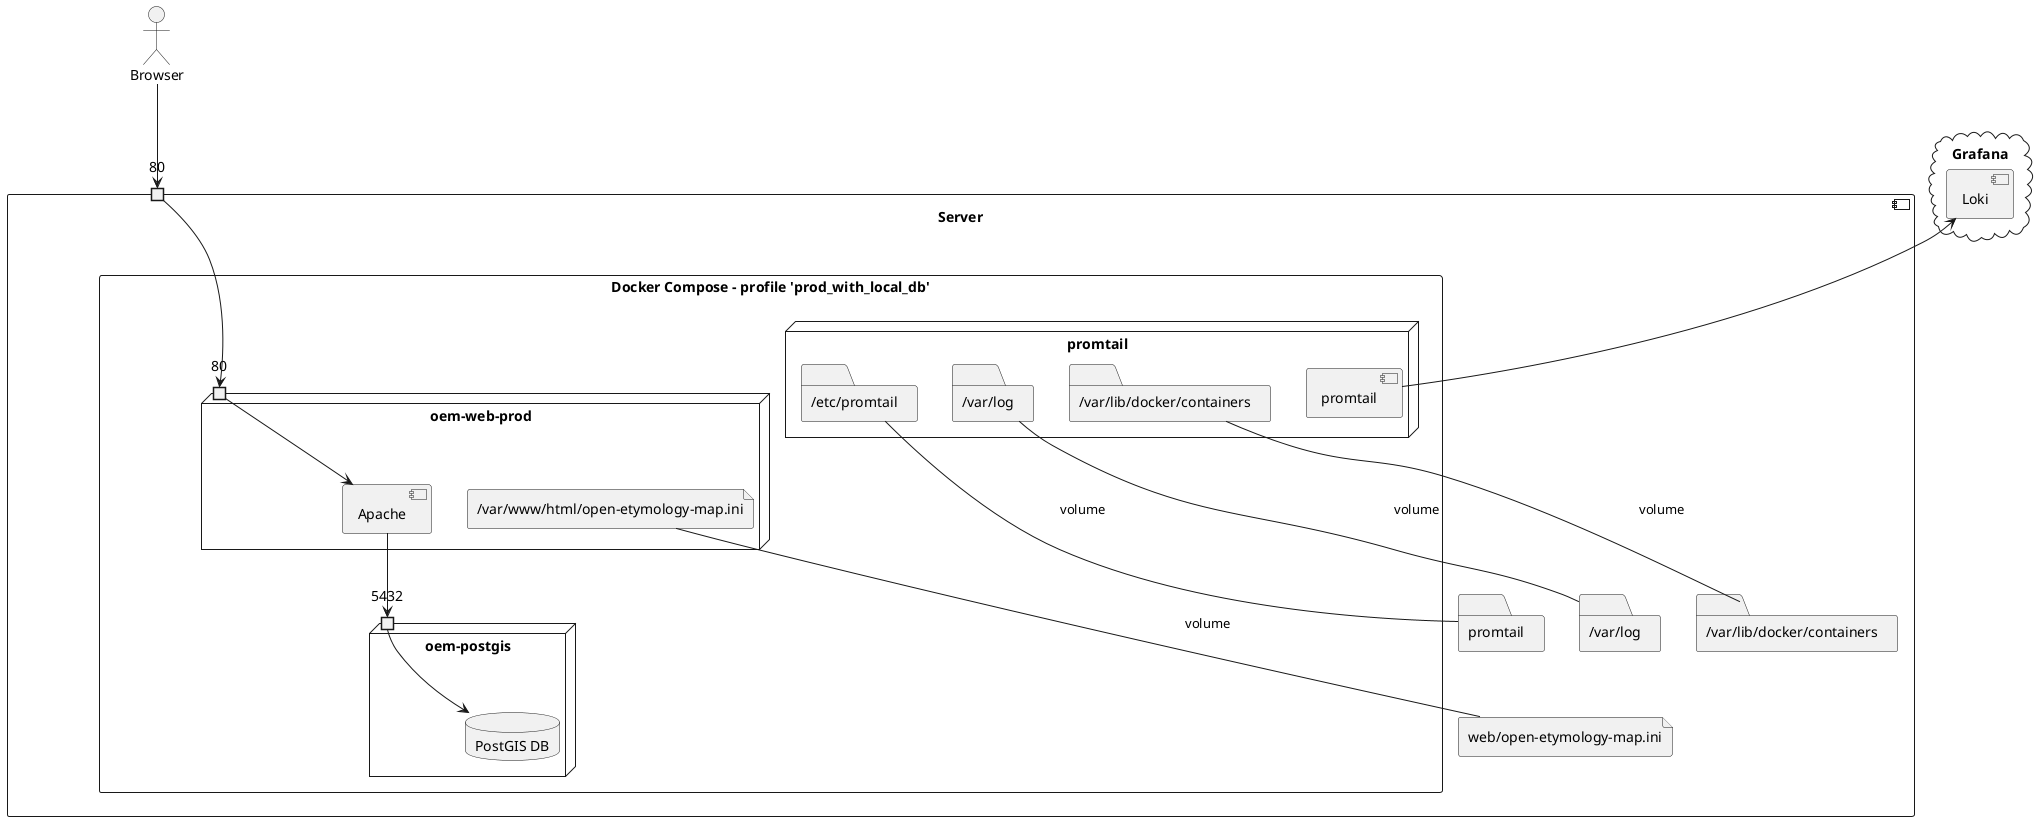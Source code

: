 @startuml prod_with_local_db_deployment

actor Browser
component Server {
  port "80" as 80docker
  rectangle "Docker Compose - profile 'prod_with_local_db'" as docker {
    node "oem-postgis" {
      port 5432 as 5432db
      database "PostGIS DB" as db
    }
    node promtail {
      component promtail as promInst
      folder "/etc/promtail" as promRem
      folder "/var/log" as logRem
      folder "/var/lib/docker/containers" as contRem
    }
    node "oem-web-prod" {
      port "80" as 80webProd
      component Apache
      file "/var/www/html/open-etymology-map.ini" as iniRem
    }
  }
  file "web/open-etymology-map.ini" as iniLoc
  folder "promtail" as promLoc
  folder "/var/log" as logLoc
  folder "/var/lib/docker/containers" as contLoc
}
cloud Grafana {
  component Loki
}
Loki <-- promInst

iniRem --- iniLoc : volume
promRem --- promLoc : volume
logRem --- logLoc : volume
contRem --- contLoc : volume

Apache --> 5432db

Browser --> 80docker

80docker --> 80webProd

80webProd --> Apache
5432db --> db

@enduml
